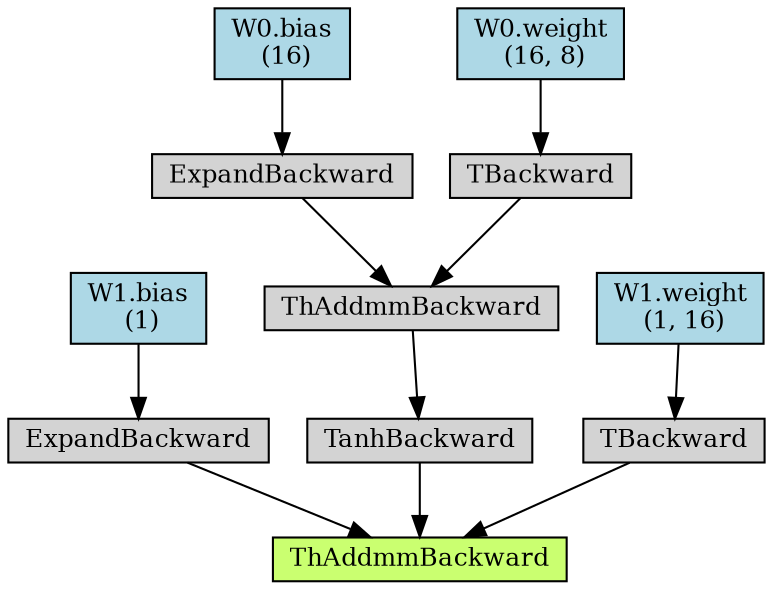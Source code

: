 digraph {
	graph [size="12,12"]
	node [align=left fontsize=12 height=0.2 ranksep=0.1 shape=box style=filled]
	140387179557272 [label=ThAddmmBackward fillcolor=darkolivegreen1]
	140387179558616 -> 140387179557272
	140387179558616 [label=ExpandBackward]
	140387179123432 -> 140387179558616
	140387179123432 [label="W1.bias
 (1)" fillcolor=lightblue]
	140387179560016 -> 140387179557272
	140387179560016 [label=TanhBackward]
	140387179124832 -> 140387179560016
	140387179124832 [label=ThAddmmBackward]
	140387179124944 -> 140387179124832
	140387179124944 [label=ExpandBackward]
	140387179125112 -> 140387179124944
	140387179125112 [label="W0.bias
 (16)" fillcolor=lightblue]
	140387179125000 -> 140387179124832
	140387179125000 [label=TBackward]
	140387179125168 -> 140387179125000
	140387179125168 [label="W0.weight
 (16, 8)" fillcolor=lightblue]
	140387179560240 -> 140387179557272
	140387179560240 [label=TBackward]
	140387179124888 -> 140387179560240
	140387179124888 [label="W1.weight
 (1, 16)" fillcolor=lightblue]
}
